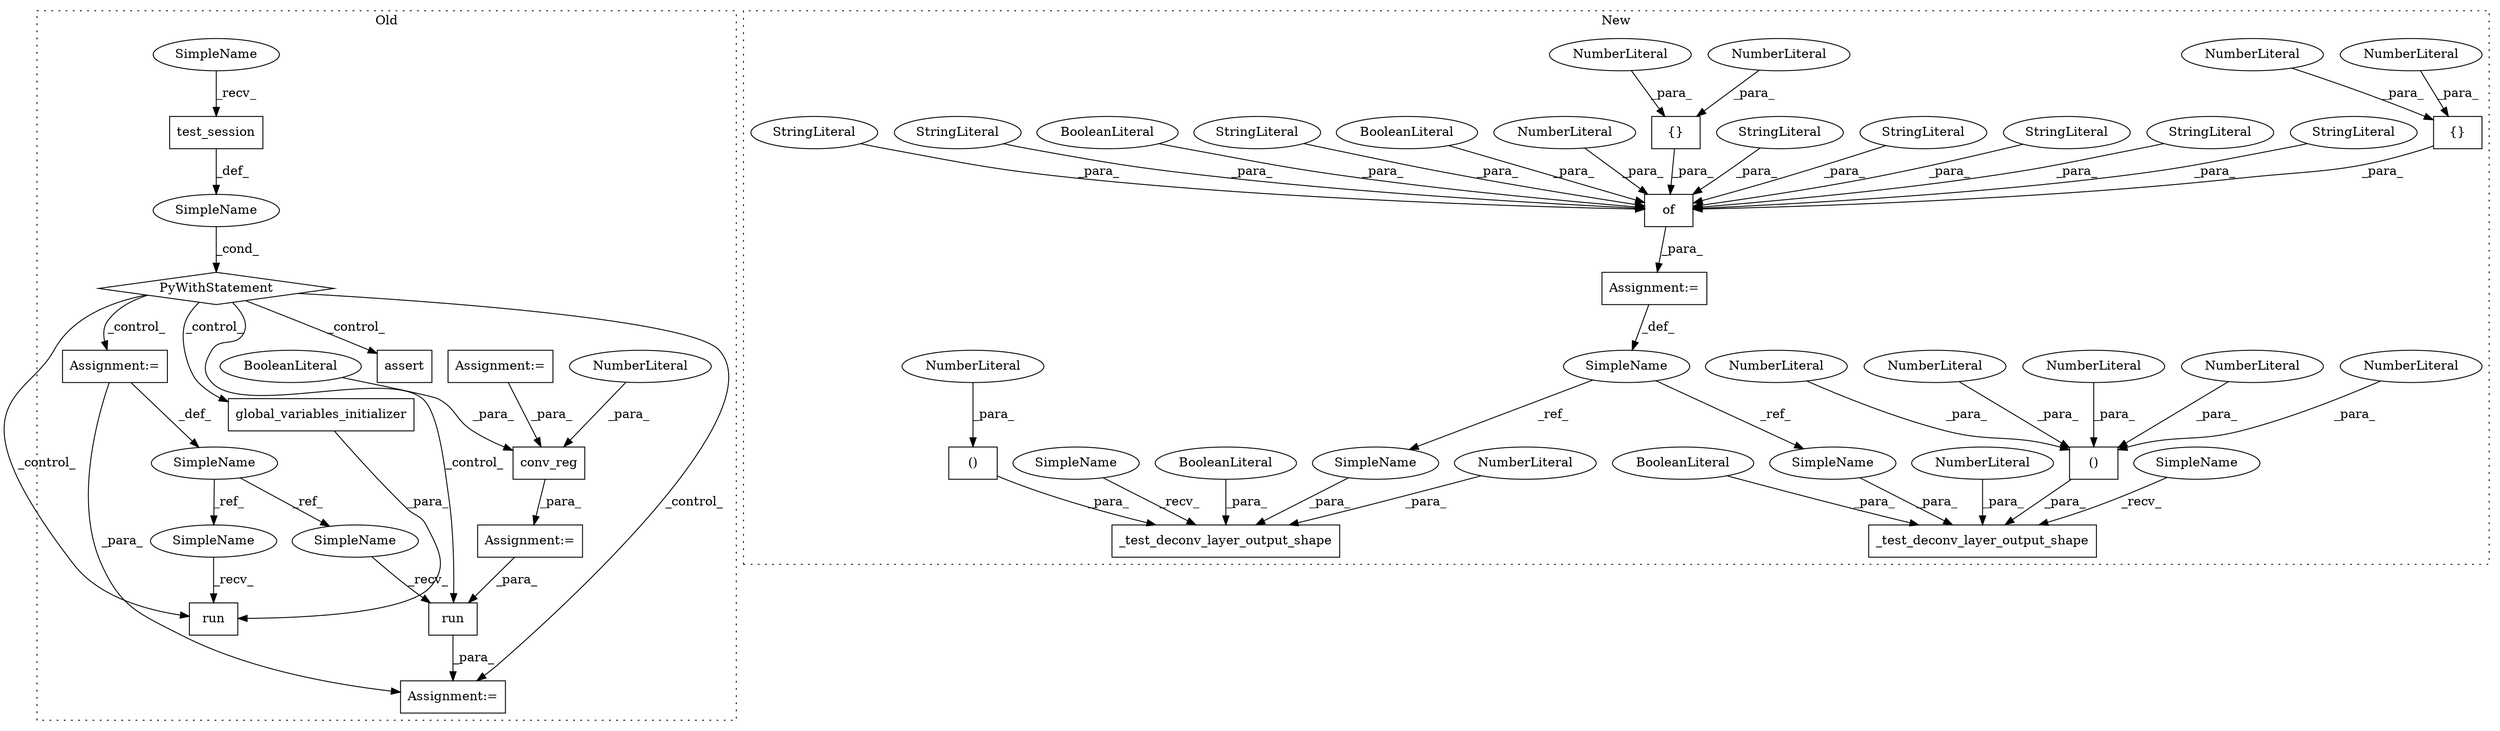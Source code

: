 digraph G {
subgraph cluster0 {
1 [label="run" a="32" s="7179,7224" l="4,1" shape="box"];
6 [label="Assignment:=" a="7" s="7162" l="4" shape="box"];
7 [label="run" a="32" s="7245,7261" l="4,1" shape="box"];
8 [label="PyWithStatement" a="104" s="7119,7148" l="10,2" shape="diamond"];
9 [label="SimpleName" a="42" s="7162" l="4" shape="ellipse"];
10 [label="SimpleName" a="42" s="" l="" shape="ellipse"];
11 [label="test_session" a="32" s="7134" l="14" shape="box"];
12 [label="global_variables_initializer" a="32" s="7194" l="30" shape="box"];
13 [label="Assignment:=" a="7" s="7068" l="1" shape="box"];
14 [label="Assignment:=" a="7" s="6927" l="1" shape="box"];
15 [label="Assignment:=" a="7" s="7239" l="1" shape="box"];
17 [label="assert" a="32" s="7275,7372" l="22,1" shape="box"];
25 [label="conv_reg" a="32" s="7069,7091" l="9,1" shape="box"];
28 [label="BooleanLiteral" a="9" s="7083" l="4" shape="ellipse"];
49 [label="NumberLiteral" a="34" s="7088" l="3" shape="ellipse"];
50 [label="SimpleName" a="42" s="7129" l="4" shape="ellipse"];
55 [label="SimpleName" a="42" s="7174" l="4" shape="ellipse"];
56 [label="SimpleName" a="42" s="7240" l="4" shape="ellipse"];
label = "Old";
style="dotted";
}
subgraph cluster1 {
2 [label="of" a="32" s="7010,7190" l="3,1" shape="box"];
3 [label="StringLiteral" a="45" s="7032" l="13" shape="ellipse"];
4 [label="StringLiteral" a="45" s="7013" l="15" shape="ellipse"];
5 [label="StringLiteral" a="45" s="7122" l="11" shape="ellipse"];
16 [label="StringLiteral" a="45" s="7134" l="7" shape="ellipse"];
18 [label="{}" a="4" s="7081,7087" l="1,1" shape="box"];
19 [label="NumberLiteral" a="34" s="7082" l="1" shape="ellipse"];
20 [label="NumberLiteral" a="34" s="7086" l="1" shape="ellipse"];
21 [label="NumberLiteral" a="34" s="7029" l="2" shape="ellipse"];
22 [label="BooleanLiteral" a="9" s="7117" l="4" shape="ellipse"];
23 [label="StringLiteral" a="45" s="7107" l="9" shape="ellipse"];
24 [label="BooleanLiteral" a="9" s="7101" l="5" shape="ellipse"];
26 [label="StringLiteral" a="45" s="7089" l="11" shape="ellipse"];
27 [label="StringLiteral" a="45" s="7142" l="15" shape="ellipse"];
29 [label="Assignment:=" a="7" s="7005" l="1" shape="box"];
30 [label="{}" a="4" s="7055,7061" l="1,1" shape="box"];
31 [label="NumberLiteral" a="34" s="7056" l="1" shape="ellipse"];
32 [label="NumberLiteral" a="34" s="7060" l="1" shape="ellipse"];
33 [label="StringLiteral" a="45" s="7063" l="8" shape="ellipse"];
34 [label="_test_deconv_layer_output_shape" a="32" s="7202,7324" l="32,1" shape="box"];
35 [label="()" a="106" s="7253" l="61" shape="box"];
36 [label="NumberLiteral" a="34" s="7282" l="2" shape="ellipse"];
37 [label="NumberLiteral" a="34" s="7312" l="2" shape="ellipse"];
38 [label="NumberLiteral" a="34" s="7297" l="2" shape="ellipse"];
39 [label="NumberLiteral" a="34" s="7253" l="1" shape="ellipse"];
40 [label="NumberLiteral" a="34" s="7234" l="1" shape="ellipse"];
41 [label="_test_deconv_layer_output_shape" a="32" s="7336,7459" l="32,1" shape="box"];
42 [label="()" a="106" s="7387" l="61" shape="box"];
43 [label="NumberLiteral" a="34" s="7267" l="2" shape="ellipse"];
44 [label="NumberLiteral" a="34" s="7456" l="3" shape="ellipse"];
45 [label="BooleanLiteral" a="9" s="7450" l="5" shape="ellipse"];
46 [label="BooleanLiteral" a="9" s="7316" l="4" shape="ellipse"];
47 [label="SimpleName" a="42" s="6994" l="11" shape="ellipse"];
48 [label="NumberLiteral" a="34" s="7416" l="2" shape="ellipse"];
51 [label="SimpleName" a="42" s="7197" l="4" shape="ellipse"];
52 [label="SimpleName" a="42" s="7331" l="4" shape="ellipse"];
53 [label="SimpleName" a="42" s="7236" l="11" shape="ellipse"];
54 [label="SimpleName" a="42" s="7370" l="11" shape="ellipse"];
label = "New";
style="dotted";
}
2 -> 29 [label="_para_"];
3 -> 2 [label="_para_"];
4 -> 2 [label="_para_"];
5 -> 2 [label="_para_"];
6 -> 15 [label="_para_"];
6 -> 9 [label="_def_"];
7 -> 15 [label="_para_"];
8 -> 12 [label="_control_"];
8 -> 7 [label="_control_"];
8 -> 15 [label="_control_"];
8 -> 17 [label="_control_"];
8 -> 1 [label="_control_"];
8 -> 6 [label="_control_"];
9 -> 55 [label="_ref_"];
9 -> 56 [label="_ref_"];
10 -> 8 [label="_cond_"];
11 -> 10 [label="_def_"];
12 -> 1 [label="_para_"];
13 -> 7 [label="_para_"];
14 -> 25 [label="_para_"];
16 -> 2 [label="_para_"];
18 -> 2 [label="_para_"];
19 -> 18 [label="_para_"];
20 -> 18 [label="_para_"];
21 -> 2 [label="_para_"];
22 -> 2 [label="_para_"];
23 -> 2 [label="_para_"];
24 -> 2 [label="_para_"];
25 -> 13 [label="_para_"];
26 -> 2 [label="_para_"];
27 -> 2 [label="_para_"];
28 -> 25 [label="_para_"];
29 -> 47 [label="_def_"];
30 -> 2 [label="_para_"];
31 -> 30 [label="_para_"];
32 -> 30 [label="_para_"];
33 -> 2 [label="_para_"];
35 -> 34 [label="_para_"];
36 -> 35 [label="_para_"];
37 -> 35 [label="_para_"];
38 -> 35 [label="_para_"];
39 -> 35 [label="_para_"];
40 -> 34 [label="_para_"];
42 -> 41 [label="_para_"];
43 -> 35 [label="_para_"];
44 -> 41 [label="_para_"];
45 -> 41 [label="_para_"];
46 -> 34 [label="_para_"];
47 -> 53 [label="_ref_"];
47 -> 54 [label="_ref_"];
48 -> 42 [label="_para_"];
49 -> 25 [label="_para_"];
50 -> 11 [label="_recv_"];
51 -> 34 [label="_recv_"];
52 -> 41 [label="_recv_"];
53 -> 34 [label="_para_"];
54 -> 41 [label="_para_"];
55 -> 1 [label="_recv_"];
56 -> 7 [label="_recv_"];
}